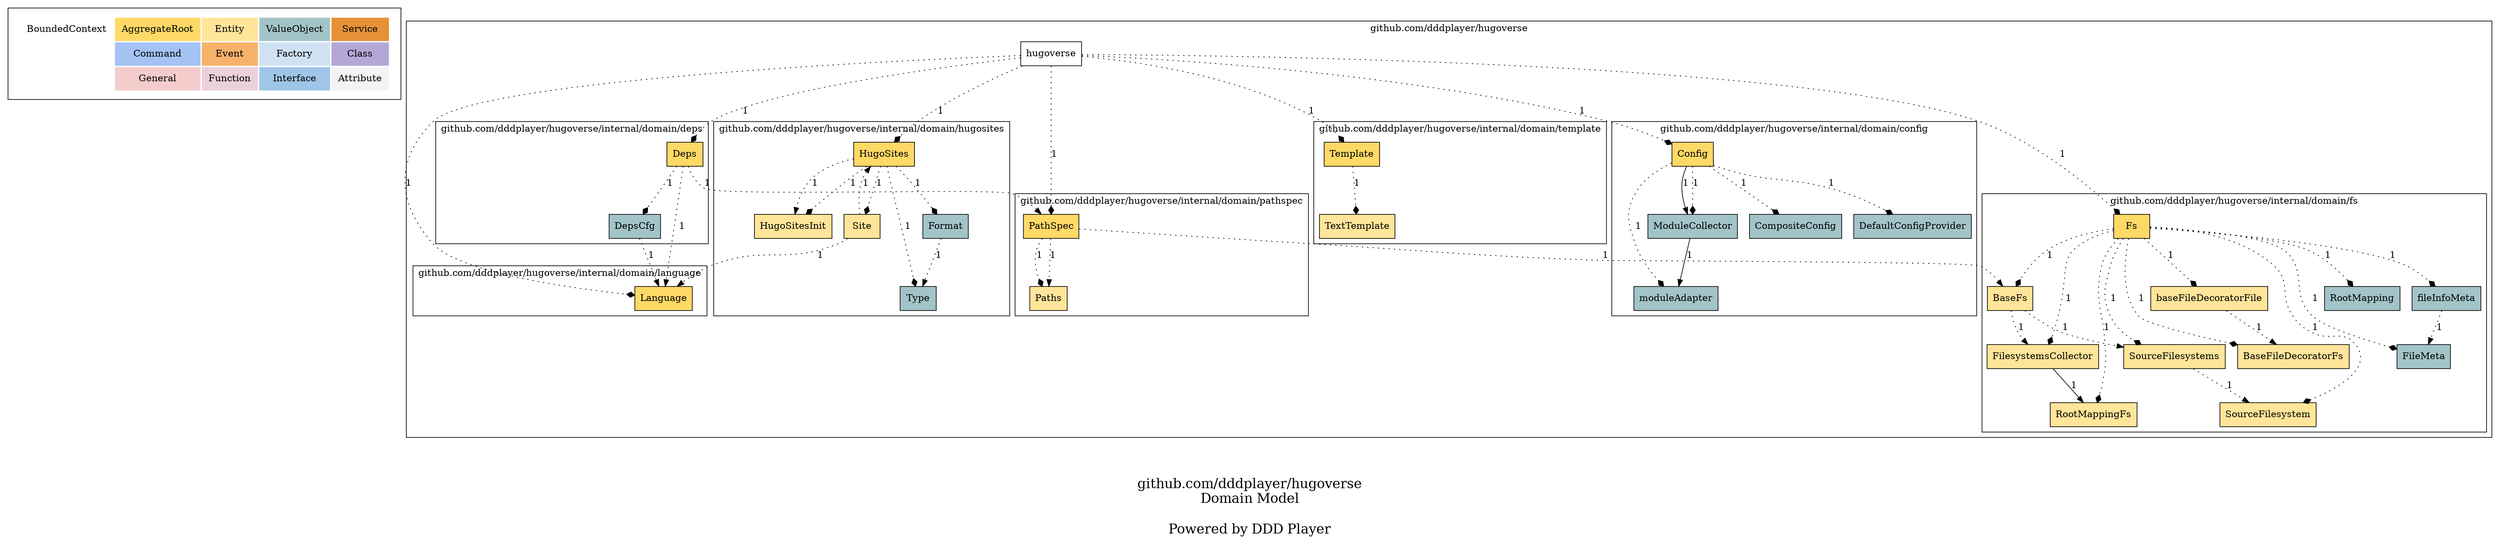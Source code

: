 digraph {
	node [style=dotted shape=rect]

    subgraph cluster_ddd_concept{
		node [color=white]

        ddd_concept [label=<
        <table border="0" cellpadding="10">
		<tr>
			<td bgcolor="#ffffff00" rowspan="1" colspan="1">BoundedContext</td>
			<td bgcolor="#ffd966ff" rowspan="1" colspan="1">AggregateRoot</td>
			<td bgcolor="#ffe599ff" rowspan="1" colspan="1">Entity</td>
			<td bgcolor="#a2c4c9ff" rowspan="1" colspan="1">ValueObject</td>
			<td bgcolor="#e69138ff" rowspan="1" colspan="1">Service</td>
		</tr>
		<tr>
			<td bgcolor="white" rowspan="1" colspan="1"></td>
			<td bgcolor="#a4c2f4ff" rowspan="1" colspan="1">Command</td>
			<td bgcolor="#f6b26bff" rowspan="1" colspan="1">Event</td>
			<td bgcolor="#cfe2f3ff" rowspan="1" colspan="1">Factory</td>
			<td bgcolor="#b4a7d6ff" rowspan="1" colspan="1">Class</td>
			
		</tr>
		<tr>
			<td bgcolor="white" rowspan="1" colspan="1"></td>
			<td bgcolor="#f4ccccff" rowspan="1" colspan="1">General</td>
			<td bgcolor="#ead1dcff" rowspan="1" colspan="1">Function</td>
			<td bgcolor="#9fc5e8ff" rowspan="1" colspan="1">Interface</td>
			<td bgcolor="#f3f3f3ff" rowspan="1" colspan="1">Attribute</td>
		</tr>
        </table>
        > ]
	}

    
		subgraph cluster_dUQ30Z {
	
		
		dUQ30Z [label="hugoverse" style=filled fillcolor="#ffffffff"]
	

	label = "github.com/dddplayer/hugoverse"

	
		subgraph cluster_ddaltgo {
	
		
		db0ygcI [label="HugoSites" style=filled fillcolor="#ffd966ff"]
	
		
		dOjUuK [label="HugoSitesInit" style=filled fillcolor="#ffe599ff"]
	
		
		ddgcF8m [label="Site" style=filled fillcolor="#ffe599ff"]
	
		
		dc24NLe [label="Type" style=filled fillcolor="#a2c4c9ff"]
	
		
		ddAqdaj [label="Format" style=filled fillcolor="#a2c4c9ff"]
	

	label = "github.com/dddplayer/hugoverse/internal/domain/hugosites"

	
    }
		subgraph cluster_dcsgz25 {
	
		
		d1WLf4 [label="Deps" style=filled fillcolor="#ffd966ff"]
	
		
		dPwrvt [label="DepsCfg" style=filled fillcolor="#a2c4c9ff"]
	

	label = "github.com/dddplayer/hugoverse/internal/domain/deps"

	
    }
		subgraph cluster_dcfkkVV {
	
		
		dcz4kLe [label="Template" style=filled fillcolor="#ffd966ff"]
	
		
		ddXpoTx [label="TextTemplate" style=filled fillcolor="#ffe599ff"]
	

	label = "github.com/dddplayer/hugoverse/internal/domain/template"

	
    }
		subgraph cluster_demwjcF {
	
		
		dc6sg9K [label="PathSpec" style=filled fillcolor="#ffd966ff"]
	
		
		dcAH18s [label="Paths" style=filled fillcolor="#ffe599ff"]
	

	label = "github.com/dddplayer/hugoverse/internal/domain/pathspec"

	
    }
		subgraph cluster_dd3W6xt {
	
		
		ddz2rrG [label="Language" style=filled fillcolor="#ffd966ff"]
	

	label = "github.com/dddplayer/hugoverse/internal/domain/language"

	
    }
		subgraph cluster_dctHGkf {
	
		
		dco61II [label="Config" style=filled fillcolor="#ffd966ff"]
	
		
		dbkVtat [label="DefaultConfigProvider" style=filled fillcolor="#a2c4c9ff"]
	
		
		ddJkLV8 [label="ModuleCollector" style=filled fillcolor="#a2c4c9ff"]
	
		
		dbgAW26 [label="moduleAdapter" style=filled fillcolor="#a2c4c9ff"]
	
		
		dcG2zGK [label="CompositeConfig" style=filled fillcolor="#a2c4c9ff"]
	

	label = "github.com/dddplayer/hugoverse/internal/domain/config"

	
    }
		subgraph cluster_dehGEGK {
	
		
		dBzzq [label="Fs" style=filled fillcolor="#ffd966ff"]
	
		
		dbuKw8o [label="RootMapping" style=filled fillcolor="#a2c4c9ff"]
	
		
		dcGlEaJ [label="fileInfoMeta" style=filled fillcolor="#a2c4c9ff"]
	
		
		ddWCIgh [label="FileMeta" style=filled fillcolor="#a2c4c9ff"]
	
		
		dwtquj [label="baseFileDecoratorFile" style=filled fillcolor="#ffe599ff"]
	
		
		dd33y4k [label="FilesystemsCollector" style=filled fillcolor="#ffe599ff"]
	
		
		dH8Bt6 [label="BaseFileDecoratorFs" style=filled fillcolor="#ffe599ff"]
	
		
		debkWHk [label="SourceFilesystems" style=filled fillcolor="#ffe599ff"]
	
		
		dcupCqA [label="RootMappingFs" style=filled fillcolor="#ffe599ff"]
	
		
		dblbwUB [label="BaseFs" style=filled fillcolor="#ffe599ff"]
	
		
		db4stsZ [label="SourceFilesystem" style=filled fillcolor="#ffe599ff"]
	

	label = "github.com/dddplayer/hugoverse/internal/domain/fs"

	
    }
    }
		subgraph cluster_ddaltgo {
	
		
		db0ygcI [label="HugoSites" style=filled fillcolor="#ffd966ff"]
	
		
		dOjUuK [label="HugoSitesInit" style=filled fillcolor="#ffe599ff"]
	
		
		ddgcF8m [label="Site" style=filled fillcolor="#ffe599ff"]
	
		
		dc24NLe [label="Type" style=filled fillcolor="#a2c4c9ff"]
	
		
		ddAqdaj [label="Format" style=filled fillcolor="#a2c4c9ff"]
	

	label = "github.com/dddplayer/hugoverse/internal/domain/hugosites"

	
    }
		subgraph cluster_dcsgz25 {
	
		
		d1WLf4 [label="Deps" style=filled fillcolor="#ffd966ff"]
	
		
		dPwrvt [label="DepsCfg" style=filled fillcolor="#a2c4c9ff"]
	

	label = "github.com/dddplayer/hugoverse/internal/domain/deps"

	
    }
		subgraph cluster_dcfkkVV {
	
		
		dcz4kLe [label="Template" style=filled fillcolor="#ffd966ff"]
	
		
		ddXpoTx [label="TextTemplate" style=filled fillcolor="#ffe599ff"]
	

	label = "github.com/dddplayer/hugoverse/internal/domain/template"

	
    }
		subgraph cluster_demwjcF {
	
		
		dc6sg9K [label="PathSpec" style=filled fillcolor="#ffd966ff"]
	
		
		dcAH18s [label="Paths" style=filled fillcolor="#ffe599ff"]
	

	label = "github.com/dddplayer/hugoverse/internal/domain/pathspec"

	
    }
		subgraph cluster_dd3W6xt {
	
		
		ddz2rrG [label="Language" style=filled fillcolor="#ffd966ff"]
	

	label = "github.com/dddplayer/hugoverse/internal/domain/language"

	
    }
		subgraph cluster_dctHGkf {
	
		
		dco61II [label="Config" style=filled fillcolor="#ffd966ff"]
	
		
		dbkVtat [label="DefaultConfigProvider" style=filled fillcolor="#a2c4c9ff"]
	
		
		ddJkLV8 [label="ModuleCollector" style=filled fillcolor="#a2c4c9ff"]
	
		
		dbgAW26 [label="moduleAdapter" style=filled fillcolor="#a2c4c9ff"]
	
		
		dcG2zGK [label="CompositeConfig" style=filled fillcolor="#a2c4c9ff"]
	

	label = "github.com/dddplayer/hugoverse/internal/domain/config"

	
    }
		subgraph cluster_dehGEGK {
	
		
		dBzzq [label="Fs" style=filled fillcolor="#ffd966ff"]
	
		
		dbuKw8o [label="RootMapping" style=filled fillcolor="#a2c4c9ff"]
	
		
		dcGlEaJ [label="fileInfoMeta" style=filled fillcolor="#a2c4c9ff"]
	
		
		ddWCIgh [label="FileMeta" style=filled fillcolor="#a2c4c9ff"]
	
		
		dwtquj [label="baseFileDecoratorFile" style=filled fillcolor="#ffe599ff"]
	
		
		dd33y4k [label="FilesystemsCollector" style=filled fillcolor="#ffe599ff"]
	
		
		dH8Bt6 [label="BaseFileDecoratorFs" style=filled fillcolor="#ffe599ff"]
	
		
		debkWHk [label="SourceFilesystems" style=filled fillcolor="#ffe599ff"]
	
		
		dcupCqA [label="RootMappingFs" style=filled fillcolor="#ffe599ff"]
	
		
		dblbwUB [label="BaseFs" style=filled fillcolor="#ffe599ff"]
	
		
		db4stsZ [label="SourceFilesystem" style=filled fillcolor="#ffe599ff"]
	

	label = "github.com/dddplayer/hugoverse/internal/domain/fs"

	
    }

	
		ddgcF8m -> db0ygcI  [style=dotted arrowhead=normal label="1" tooltip="Site -> HugoSites: \n\nFrom: site.go (Line: 14, Column: 2) To: . (Line: -1, Column: 0)\n"]
		db0ygcI -> ddgcF8m  [style=dotted arrowhead=diamond label="1" tooltip="HugoSites -> Site: \n\n"]
		dPwrvt -> ddz2rrG  [style=dotted arrowhead=normal label="1" tooltip="DepsCfg -> Language: \n\nFrom: cfg.go (Line: 26, Column: 2) To: . (Line: -1, Column: 0)\n"]
		dc6sg9K -> dcAH18s  [style=dotted arrowhead=diamond label="1" tooltip="PathSpec -> Paths: \n\n"]
		dUQ30Z -> dc6sg9K  [style=dotted arrowhead=diamond label="1" tooltip="hugoverse -> PathSpec: \n\n"]
		dco61II -> ddJkLV8  [style=solid arrowhead=normal label="1" tooltip="Config -> ModuleCollector: \n\nFrom: config.go (Line: 78, Column: 19) To: collect.go (Line: 18, Column: 28)\n"]
		dBzzq -> dcupCqA  [style=dotted arrowhead=diamond label="1" tooltip="Fs -> RootMappingFs: \n\n"]
		db0ygcI -> ddAqdaj  [style=dotted arrowhead=diamond label="1" tooltip="HugoSites -> Format: \n\n"]
		dblbwUB -> dd33y4k  [style=dotted arrowhead=normal label="1" tooltip="BaseFs -> FilesystemsCollector: \n\nFrom: basefs.go (Line: 25, Column: 2) To: . (Line: -1, Column: 0)\n"]
		dUQ30Z -> ddz2rrG  [style=dotted arrowhead=diamond label="1" tooltip="hugoverse -> Language: \n\n"]
		dBzzq -> dbuKw8o  [style=dotted arrowhead=diamond label="1" tooltip="Fs -> RootMapping: \n\n"]
		dBzzq -> ddWCIgh  [style=dotted arrowhead=diamond label="1" tooltip="Fs -> FileMeta: \n\n"]
		dBzzq -> dd33y4k  [style=dotted arrowhead=diamond label="1" tooltip="Fs -> FilesystemsCollector: \n\n"]
		dBzzq -> dblbwUB  [style=dotted arrowhead=diamond label="1" tooltip="Fs -> BaseFs: \n\n"]
		dUQ30Z -> db0ygcI  [style=dotted arrowhead=diamond label="1" tooltip="hugoverse -> HugoSites: \n\n"]
		dUQ30Z -> dcz4kLe  [style=dotted arrowhead=diamond label="1" tooltip="hugoverse -> Template: \n\n"]
		ddJkLV8 -> dbgAW26  [style=solid arrowhead=normal label="1" tooltip="ModuleCollector -> moduleAdapter: \n\nFrom: collect.go (Line: 37, Column: 30) To: module.go (Line: 13, Column: 25)\n"]
		dco61II -> ddJkLV8  [style=dotted arrowhead=diamond label="1" tooltip="Config -> ModuleCollector: \n\n"]
		dco61II -> dbgAW26  [style=dotted arrowhead=diamond label="1" tooltip="Config -> moduleAdapter: \n\n"]
		dcGlEaJ -> ddWCIgh  [style=dotted arrowhead=normal label="1" tooltip="fileInfoMeta -> FileMeta: \n\nFrom: fileinfometa.go (Line: 8, Column: 2) To: . (Line: -1, Column: 0)\n"]
		dBzzq -> db4stsZ  [style=dotted arrowhead=diamond label="1" tooltip="Fs -> SourceFilesystem: \n\n"]
		db0ygcI -> dc24NLe  [style=dotted arrowhead=diamond label="1" tooltip="HugoSites -> Type: \n\n"]
		ddAqdaj -> dc24NLe  [style=dotted arrowhead=normal label="1" tooltip="Format -> Type: \n\nFrom: format.go (Line: 14, Column: 2) To: . (Line: -1, Column: 0)\n"]
		db0ygcI -> dOjUuK  [style=dotted arrowhead=normal label="1" tooltip="HugoSites -> HugoSitesInit: \n\nFrom: hugosites.go (Line: 11, Column: 2) To: . (Line: -1, Column: 0)\n"]
		d1WLf4 -> ddz2rrG  [style=dotted arrowhead=normal label="1" tooltip="Deps -> Language: \n\nFrom: deps.go (Line: 16, Column: 2) To: . (Line: -1, Column: 0)\n"]
		dco61II -> dbkVtat  [style=dotted arrowhead=diamond label="1" tooltip="Config -> DefaultConfigProvider: \n\n"]
		dco61II -> dcG2zGK  [style=dotted arrowhead=diamond label="1" tooltip="Config -> CompositeConfig: \n\n"]
		dBzzq -> debkWHk  [style=dotted arrowhead=diamond label="1" tooltip="Fs -> SourceFilesystems: \n\n"]
		dUQ30Z -> dBzzq  [style=dotted arrowhead=diamond label="1" tooltip="hugoverse -> Fs: \n\n"]
		dc6sg9K -> dcAH18s  [style=dotted arrowhead=normal label="1" tooltip="PathSpec -> Paths: \n\nFrom: pathspec.go (Line: 11, Column: 2) To: . (Line: -1, Column: 0)\n"]
		dd33y4k -> dcupCqA  [style=solid arrowhead=normal label="1" tooltip="FilesystemsCollector -> RootMappingFs: \n\nFrom: filesystemscollector.go (Line: 28, Column: 23) To: rootmappingfs.go (Line: 24, Column: 25)\n"]
		dc6sg9K -> dblbwUB  [style=dotted arrowhead=normal label="1" tooltip="PathSpec -> BaseFs: \n\nFrom: pathspec.go (Line: 12, Column: 2) To: . (Line: -1, Column: 0)\n"]
		dwtquj -> dH8Bt6  [style=dotted arrowhead=normal label="1" tooltip="baseFileDecoratorFile -> BaseFileDecoratorFs: \n\nFrom: basefiledecoratorfs.go (Line: 61, Column: 2) To: . (Line: -1, Column: 0)\n"]
		dUQ30Z -> dco61II  [style=dotted arrowhead=diamond label="1" tooltip="hugoverse -> Config: \n\n"]
		dBzzq -> dH8Bt6  [style=dotted arrowhead=diamond label="1" tooltip="Fs -> BaseFileDecoratorFs: \n\n"]
		db0ygcI -> dOjUuK  [style=dotted arrowhead=diamond label="1" tooltip="HugoSites -> HugoSitesInit: \n\n"]
		dblbwUB -> debkWHk  [style=dotted arrowhead=normal label="1" tooltip="BaseFs -> SourceFilesystems: \n\nFrom: basefs.go (Line: 13, Column: 2) To: . (Line: -1, Column: 0)\n"]
		dUQ30Z -> d1WLf4  [style=dotted arrowhead=diamond label="1" tooltip="hugoverse -> Deps: \n\n"]
		dcz4kLe -> ddXpoTx  [style=dotted arrowhead=diamond label="1" tooltip="Template -> TextTemplate: \n\n"]
		dBzzq -> dcGlEaJ  [style=dotted arrowhead=diamond label="1" tooltip="Fs -> fileInfoMeta: \n\n"]
		dBzzq -> dwtquj  [style=dotted arrowhead=diamond label="1" tooltip="Fs -> baseFileDecoratorFile: \n\n"]
		ddgcF8m -> ddz2rrG  [style=dotted arrowhead=normal label="1" tooltip="Site -> Language: \n\nFrom: site.go (Line: 16, Column: 2) To: . (Line: -1, Column: 0)\n"]
		d1WLf4 -> dPwrvt  [style=dotted arrowhead=diamond label="1" tooltip="Deps -> DepsCfg: \n\n"]
		debkWHk -> db4stsZ  [style=dotted arrowhead=normal label="1" tooltip="SourceFilesystems -> SourceFilesystem: \n\nFrom: sourcefs.go (Line: 30, Column: 2) To: . (Line: -1, Column: 0)\n"]
		d1WLf4 -> dc6sg9K  [style=dotted arrowhead=normal label="1" tooltip="Deps -> PathSpec: \n\nFrom: deps.go (Line: 27, Column: 2) To: . (Line: -1, Column: 0)\n"]

	label = "\n\ngithub.com/dddplayer/hugoverse\nDomain Model\n\nPowered by DDD Player";
    fontsize=20;
}
